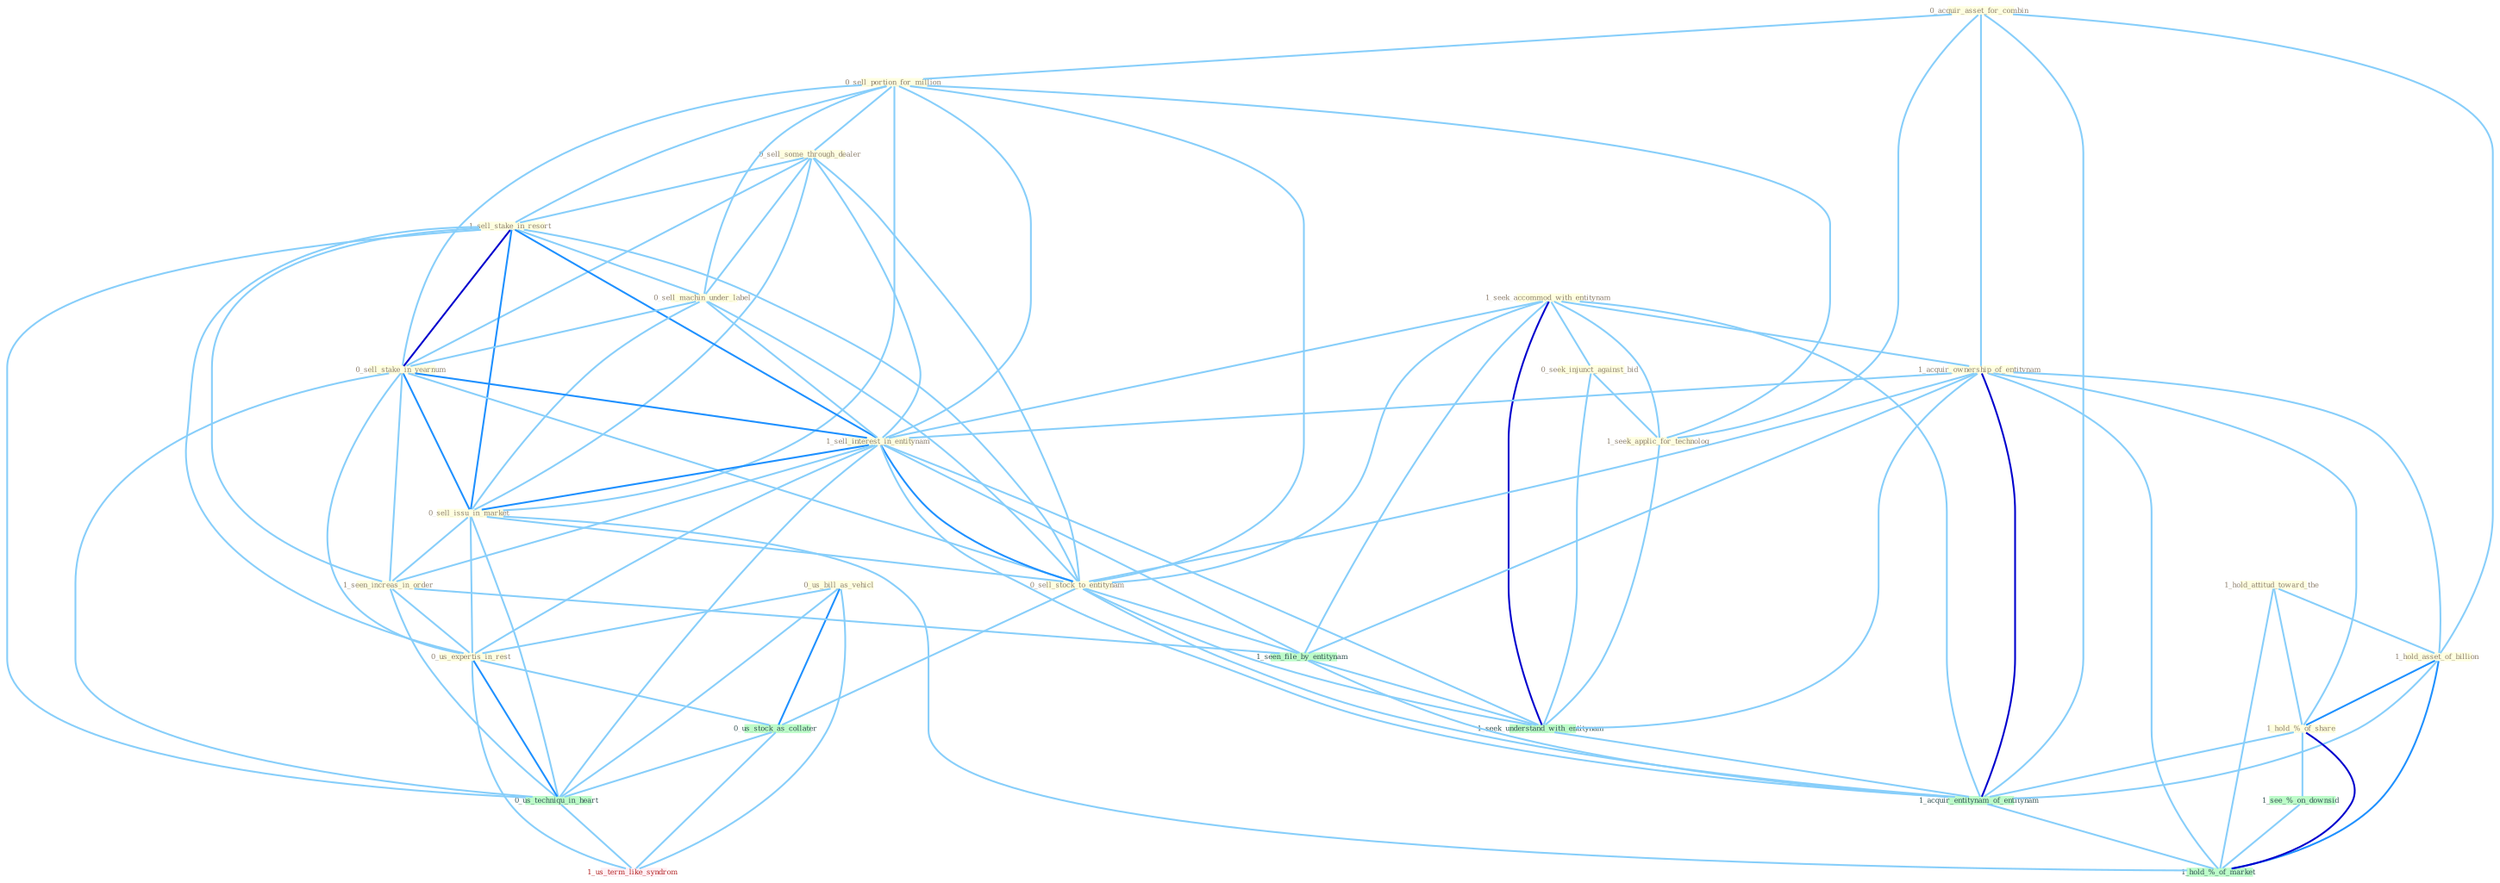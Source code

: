Graph G{ 
    node
    [shape=polygon,style=filled,width=.5,height=.06,color="#BDFCC9",fixedsize=true,fontsize=4,
    fontcolor="#2f4f4f"];
    {node
    [color="#ffffe0", fontcolor="#8b7d6b"] "0_acquir_asset_for_combin " "0_sell_portion_for_million " "1_seek_accommod_with_entitynam " "1_acquir_ownership_of_entitynam " "0_sell_some_through_dealer " "1_sell_stake_in_resort " "0_us_bill_as_vehicl " "0_sell_machin_under_label " "1_hold_attitud_toward_the " "0_sell_stake_in_yearnum " "1_hold_asset_of_billion " "0_seek_injunct_against_bid " "1_sell_interest_in_entitynam " "1_seek_applic_for_technolog " "0_sell_issu_in_market " "1_seen_increas_in_order " "0_sell_stock_to_entitynam " "0_us_expertis_in_rest " "1_hold_%_of_share "}
{node [color="#fff0f5", fontcolor="#b22222"] "1_us_term_like_syndrom "}
edge [color="#B0E2FF"];

	"0_acquir_asset_for_combin " -- "0_sell_portion_for_million " [w="1", color="#87cefa" ];
	"0_acquir_asset_for_combin " -- "1_acquir_ownership_of_entitynam " [w="1", color="#87cefa" ];
	"0_acquir_asset_for_combin " -- "1_hold_asset_of_billion " [w="1", color="#87cefa" ];
	"0_acquir_asset_for_combin " -- "1_seek_applic_for_technolog " [w="1", color="#87cefa" ];
	"0_acquir_asset_for_combin " -- "1_acquir_entitynam_of_entitynam " [w="1", color="#87cefa" ];
	"0_sell_portion_for_million " -- "0_sell_some_through_dealer " [w="1", color="#87cefa" ];
	"0_sell_portion_for_million " -- "1_sell_stake_in_resort " [w="1", color="#87cefa" ];
	"0_sell_portion_for_million " -- "0_sell_machin_under_label " [w="1", color="#87cefa" ];
	"0_sell_portion_for_million " -- "0_sell_stake_in_yearnum " [w="1", color="#87cefa" ];
	"0_sell_portion_for_million " -- "1_sell_interest_in_entitynam " [w="1", color="#87cefa" ];
	"0_sell_portion_for_million " -- "1_seek_applic_for_technolog " [w="1", color="#87cefa" ];
	"0_sell_portion_for_million " -- "0_sell_issu_in_market " [w="1", color="#87cefa" ];
	"0_sell_portion_for_million " -- "0_sell_stock_to_entitynam " [w="1", color="#87cefa" ];
	"1_seek_accommod_with_entitynam " -- "1_acquir_ownership_of_entitynam " [w="1", color="#87cefa" ];
	"1_seek_accommod_with_entitynam " -- "0_seek_injunct_against_bid " [w="1", color="#87cefa" ];
	"1_seek_accommod_with_entitynam " -- "1_sell_interest_in_entitynam " [w="1", color="#87cefa" ];
	"1_seek_accommod_with_entitynam " -- "1_seek_applic_for_technolog " [w="1", color="#87cefa" ];
	"1_seek_accommod_with_entitynam " -- "0_sell_stock_to_entitynam " [w="1", color="#87cefa" ];
	"1_seek_accommod_with_entitynam " -- "1_seen_file_by_entitynam " [w="1", color="#87cefa" ];
	"1_seek_accommod_with_entitynam " -- "1_seek_understand_with_entitynam " [w="3", color="#0000cd" , len=0.6];
	"1_seek_accommod_with_entitynam " -- "1_acquir_entitynam_of_entitynam " [w="1", color="#87cefa" ];
	"1_acquir_ownership_of_entitynam " -- "1_hold_asset_of_billion " [w="1", color="#87cefa" ];
	"1_acquir_ownership_of_entitynam " -- "1_sell_interest_in_entitynam " [w="1", color="#87cefa" ];
	"1_acquir_ownership_of_entitynam " -- "0_sell_stock_to_entitynam " [w="1", color="#87cefa" ];
	"1_acquir_ownership_of_entitynam " -- "1_hold_%_of_share " [w="1", color="#87cefa" ];
	"1_acquir_ownership_of_entitynam " -- "1_seen_file_by_entitynam " [w="1", color="#87cefa" ];
	"1_acquir_ownership_of_entitynam " -- "1_seek_understand_with_entitynam " [w="1", color="#87cefa" ];
	"1_acquir_ownership_of_entitynam " -- "1_acquir_entitynam_of_entitynam " [w="3", color="#0000cd" , len=0.6];
	"1_acquir_ownership_of_entitynam " -- "1_hold_%_of_market " [w="1", color="#87cefa" ];
	"0_sell_some_through_dealer " -- "1_sell_stake_in_resort " [w="1", color="#87cefa" ];
	"0_sell_some_through_dealer " -- "0_sell_machin_under_label " [w="1", color="#87cefa" ];
	"0_sell_some_through_dealer " -- "0_sell_stake_in_yearnum " [w="1", color="#87cefa" ];
	"0_sell_some_through_dealer " -- "1_sell_interest_in_entitynam " [w="1", color="#87cefa" ];
	"0_sell_some_through_dealer " -- "0_sell_issu_in_market " [w="1", color="#87cefa" ];
	"0_sell_some_through_dealer " -- "0_sell_stock_to_entitynam " [w="1", color="#87cefa" ];
	"1_sell_stake_in_resort " -- "0_sell_machin_under_label " [w="1", color="#87cefa" ];
	"1_sell_stake_in_resort " -- "0_sell_stake_in_yearnum " [w="3", color="#0000cd" , len=0.6];
	"1_sell_stake_in_resort " -- "1_sell_interest_in_entitynam " [w="2", color="#1e90ff" , len=0.8];
	"1_sell_stake_in_resort " -- "0_sell_issu_in_market " [w="2", color="#1e90ff" , len=0.8];
	"1_sell_stake_in_resort " -- "1_seen_increas_in_order " [w="1", color="#87cefa" ];
	"1_sell_stake_in_resort " -- "0_sell_stock_to_entitynam " [w="1", color="#87cefa" ];
	"1_sell_stake_in_resort " -- "0_us_expertis_in_rest " [w="1", color="#87cefa" ];
	"1_sell_stake_in_resort " -- "0_us_techniqu_in_heart " [w="1", color="#87cefa" ];
	"0_us_bill_as_vehicl " -- "0_us_expertis_in_rest " [w="1", color="#87cefa" ];
	"0_us_bill_as_vehicl " -- "0_us_stock_as_collater " [w="2", color="#1e90ff" , len=0.8];
	"0_us_bill_as_vehicl " -- "0_us_techniqu_in_heart " [w="1", color="#87cefa" ];
	"0_us_bill_as_vehicl " -- "1_us_term_like_syndrom " [w="1", color="#87cefa" ];
	"0_sell_machin_under_label " -- "0_sell_stake_in_yearnum " [w="1", color="#87cefa" ];
	"0_sell_machin_under_label " -- "1_sell_interest_in_entitynam " [w="1", color="#87cefa" ];
	"0_sell_machin_under_label " -- "0_sell_issu_in_market " [w="1", color="#87cefa" ];
	"0_sell_machin_under_label " -- "0_sell_stock_to_entitynam " [w="1", color="#87cefa" ];
	"1_hold_attitud_toward_the " -- "1_hold_asset_of_billion " [w="1", color="#87cefa" ];
	"1_hold_attitud_toward_the " -- "1_hold_%_of_share " [w="1", color="#87cefa" ];
	"1_hold_attitud_toward_the " -- "1_hold_%_of_market " [w="1", color="#87cefa" ];
	"0_sell_stake_in_yearnum " -- "1_sell_interest_in_entitynam " [w="2", color="#1e90ff" , len=0.8];
	"0_sell_stake_in_yearnum " -- "0_sell_issu_in_market " [w="2", color="#1e90ff" , len=0.8];
	"0_sell_stake_in_yearnum " -- "1_seen_increas_in_order " [w="1", color="#87cefa" ];
	"0_sell_stake_in_yearnum " -- "0_sell_stock_to_entitynam " [w="1", color="#87cefa" ];
	"0_sell_stake_in_yearnum " -- "0_us_expertis_in_rest " [w="1", color="#87cefa" ];
	"0_sell_stake_in_yearnum " -- "0_us_techniqu_in_heart " [w="1", color="#87cefa" ];
	"1_hold_asset_of_billion " -- "1_hold_%_of_share " [w="2", color="#1e90ff" , len=0.8];
	"1_hold_asset_of_billion " -- "1_acquir_entitynam_of_entitynam " [w="1", color="#87cefa" ];
	"1_hold_asset_of_billion " -- "1_hold_%_of_market " [w="2", color="#1e90ff" , len=0.8];
	"0_seek_injunct_against_bid " -- "1_seek_applic_for_technolog " [w="1", color="#87cefa" ];
	"0_seek_injunct_against_bid " -- "1_seek_understand_with_entitynam " [w="1", color="#87cefa" ];
	"1_sell_interest_in_entitynam " -- "0_sell_issu_in_market " [w="2", color="#1e90ff" , len=0.8];
	"1_sell_interest_in_entitynam " -- "1_seen_increas_in_order " [w="1", color="#87cefa" ];
	"1_sell_interest_in_entitynam " -- "0_sell_stock_to_entitynam " [w="2", color="#1e90ff" , len=0.8];
	"1_sell_interest_in_entitynam " -- "0_us_expertis_in_rest " [w="1", color="#87cefa" ];
	"1_sell_interest_in_entitynam " -- "1_seen_file_by_entitynam " [w="1", color="#87cefa" ];
	"1_sell_interest_in_entitynam " -- "1_seek_understand_with_entitynam " [w="1", color="#87cefa" ];
	"1_sell_interest_in_entitynam " -- "1_acquir_entitynam_of_entitynam " [w="1", color="#87cefa" ];
	"1_sell_interest_in_entitynam " -- "0_us_techniqu_in_heart " [w="1", color="#87cefa" ];
	"1_seek_applic_for_technolog " -- "1_seek_understand_with_entitynam " [w="1", color="#87cefa" ];
	"0_sell_issu_in_market " -- "1_seen_increas_in_order " [w="1", color="#87cefa" ];
	"0_sell_issu_in_market " -- "0_sell_stock_to_entitynam " [w="1", color="#87cefa" ];
	"0_sell_issu_in_market " -- "0_us_expertis_in_rest " [w="1", color="#87cefa" ];
	"0_sell_issu_in_market " -- "0_us_techniqu_in_heart " [w="1", color="#87cefa" ];
	"0_sell_issu_in_market " -- "1_hold_%_of_market " [w="1", color="#87cefa" ];
	"1_seen_increas_in_order " -- "0_us_expertis_in_rest " [w="1", color="#87cefa" ];
	"1_seen_increas_in_order " -- "1_seen_file_by_entitynam " [w="1", color="#87cefa" ];
	"1_seen_increas_in_order " -- "0_us_techniqu_in_heart " [w="1", color="#87cefa" ];
	"0_sell_stock_to_entitynam " -- "1_seen_file_by_entitynam " [w="1", color="#87cefa" ];
	"0_sell_stock_to_entitynam " -- "0_us_stock_as_collater " [w="1", color="#87cefa" ];
	"0_sell_stock_to_entitynam " -- "1_seek_understand_with_entitynam " [w="1", color="#87cefa" ];
	"0_sell_stock_to_entitynam " -- "1_acquir_entitynam_of_entitynam " [w="1", color="#87cefa" ];
	"0_us_expertis_in_rest " -- "0_us_stock_as_collater " [w="1", color="#87cefa" ];
	"0_us_expertis_in_rest " -- "0_us_techniqu_in_heart " [w="2", color="#1e90ff" , len=0.8];
	"0_us_expertis_in_rest " -- "1_us_term_like_syndrom " [w="1", color="#87cefa" ];
	"1_hold_%_of_share " -- "1_acquir_entitynam_of_entitynam " [w="1", color="#87cefa" ];
	"1_hold_%_of_share " -- "1_see_%_on_downsid " [w="1", color="#87cefa" ];
	"1_hold_%_of_share " -- "1_hold_%_of_market " [w="3", color="#0000cd" , len=0.6];
	"1_seen_file_by_entitynam " -- "1_seek_understand_with_entitynam " [w="1", color="#87cefa" ];
	"1_seen_file_by_entitynam " -- "1_acquir_entitynam_of_entitynam " [w="1", color="#87cefa" ];
	"0_us_stock_as_collater " -- "0_us_techniqu_in_heart " [w="1", color="#87cefa" ];
	"0_us_stock_as_collater " -- "1_us_term_like_syndrom " [w="1", color="#87cefa" ];
	"1_seek_understand_with_entitynam " -- "1_acquir_entitynam_of_entitynam " [w="1", color="#87cefa" ];
	"1_acquir_entitynam_of_entitynam " -- "1_hold_%_of_market " [w="1", color="#87cefa" ];
	"0_us_techniqu_in_heart " -- "1_us_term_like_syndrom " [w="1", color="#87cefa" ];
	"1_see_%_on_downsid " -- "1_hold_%_of_market " [w="1", color="#87cefa" ];
}